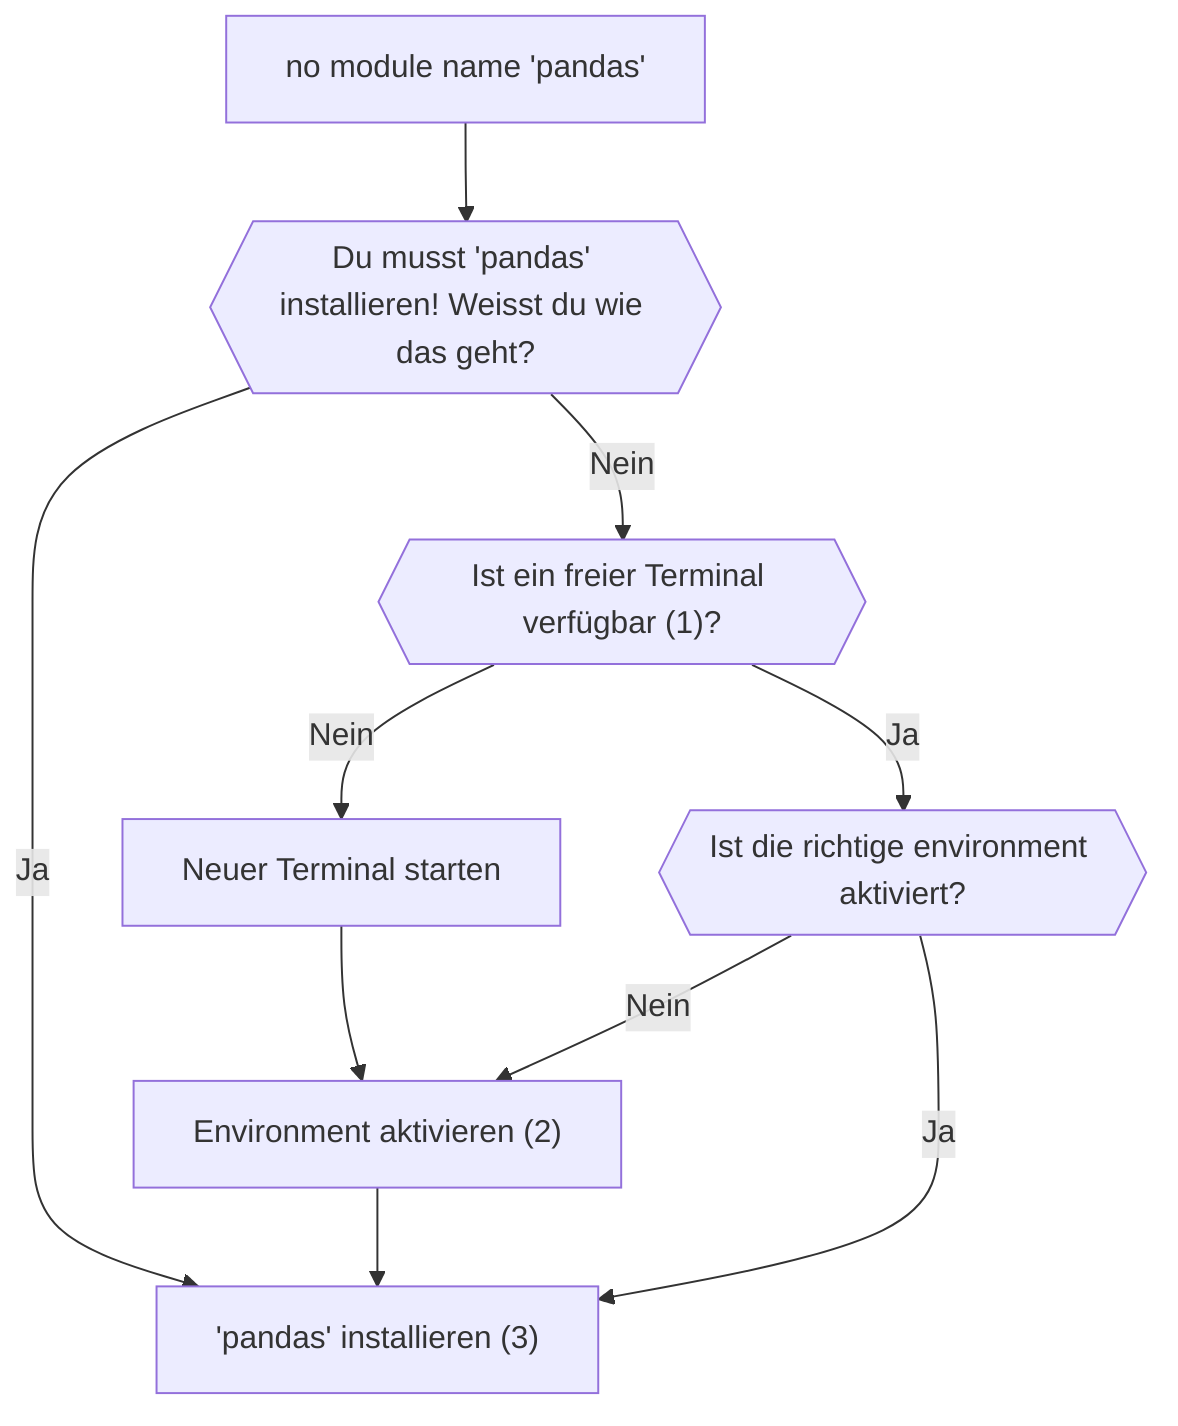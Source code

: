 graph TB  
    A[no module name 'pandas']
    A --> B{{"Du musst 'pandas' installieren! Weisst du wie das geht?"}}
    B -->|Ja| Z
    B -->|Nein| F{{"Ist ein freier Terminal verfügbar (1)?"}}
    F --> |Nein|K[Neuer Terminal starten]
    F --> |Ja|M{{Ist die richtige environment aktiviert?}}
    K --> T
    M -->|Nein|T["Environment aktivieren (2)"]
    M --> |Ja|Z["'pandas' installieren (3)"]
    T --> Z